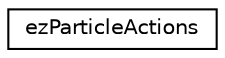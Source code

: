 digraph "Graphical Class Hierarchy"
{
 // LATEX_PDF_SIZE
  edge [fontname="Helvetica",fontsize="10",labelfontname="Helvetica",labelfontsize="10"];
  node [fontname="Helvetica",fontsize="10",shape=record];
  rankdir="LR";
  Node0 [label="ezParticleActions",height=0.2,width=0.4,color="black", fillcolor="white", style="filled",URL="$d9/d32/classez_particle_actions.htm",tooltip=" "];
}
